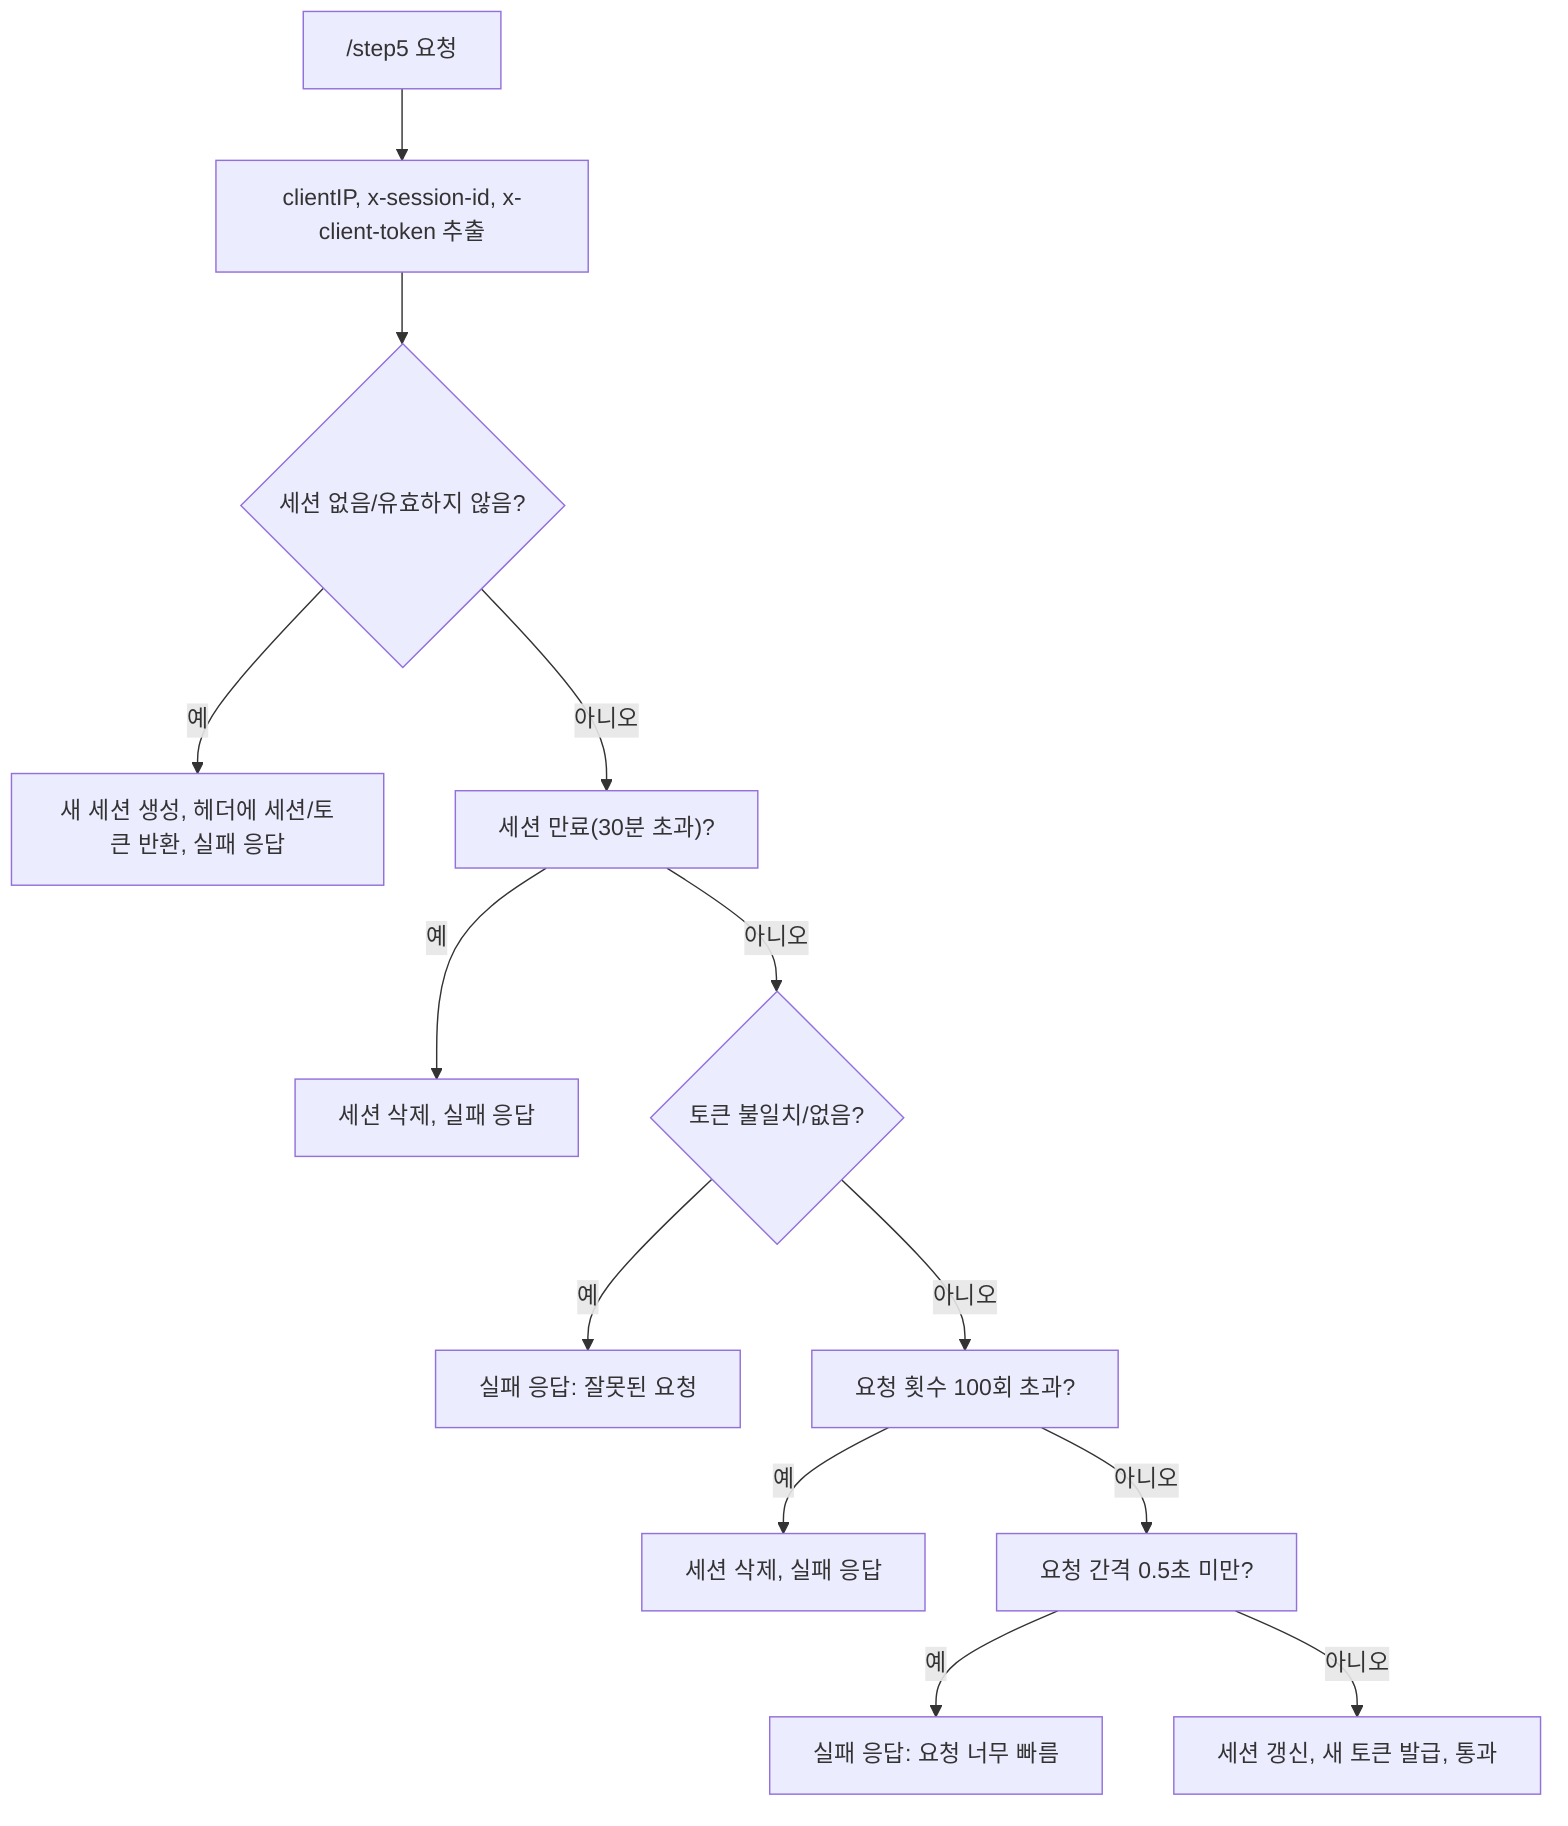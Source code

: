 flowchart TD
  A["/step5 요청"] --> B["clientIP, x-session-id, x-client-token 추출"]
  B --> C{"세션 없음/유효하지 않음?"}
  C -- 예 --> D["새 세션 생성, 헤더에 세션/토큰 반환, 실패 응답"]
  C -- 아니오 --> E["세션 만료(30분 초과)?" ]
  E -- 예 --> F["세션 삭제, 실패 응답"]
  E -- 아니오 --> G{"토큰 불일치/없음?"}
  G -- 예 --> H["실패 응답: 잘못된 요청"]
  G -- 아니오 --> I["요청 횟수 100회 초과?" ]
  I -- 예 --> J["세션 삭제, 실패 응답"]
  I -- 아니오 --> K["요청 간격 0.5초 미만?" ]
  K -- 예 --> L["실패 응답: 요청 너무 빠름"]
  K -- 아니오 --> M["세션 갱신, 새 토큰 발급, 통과"]